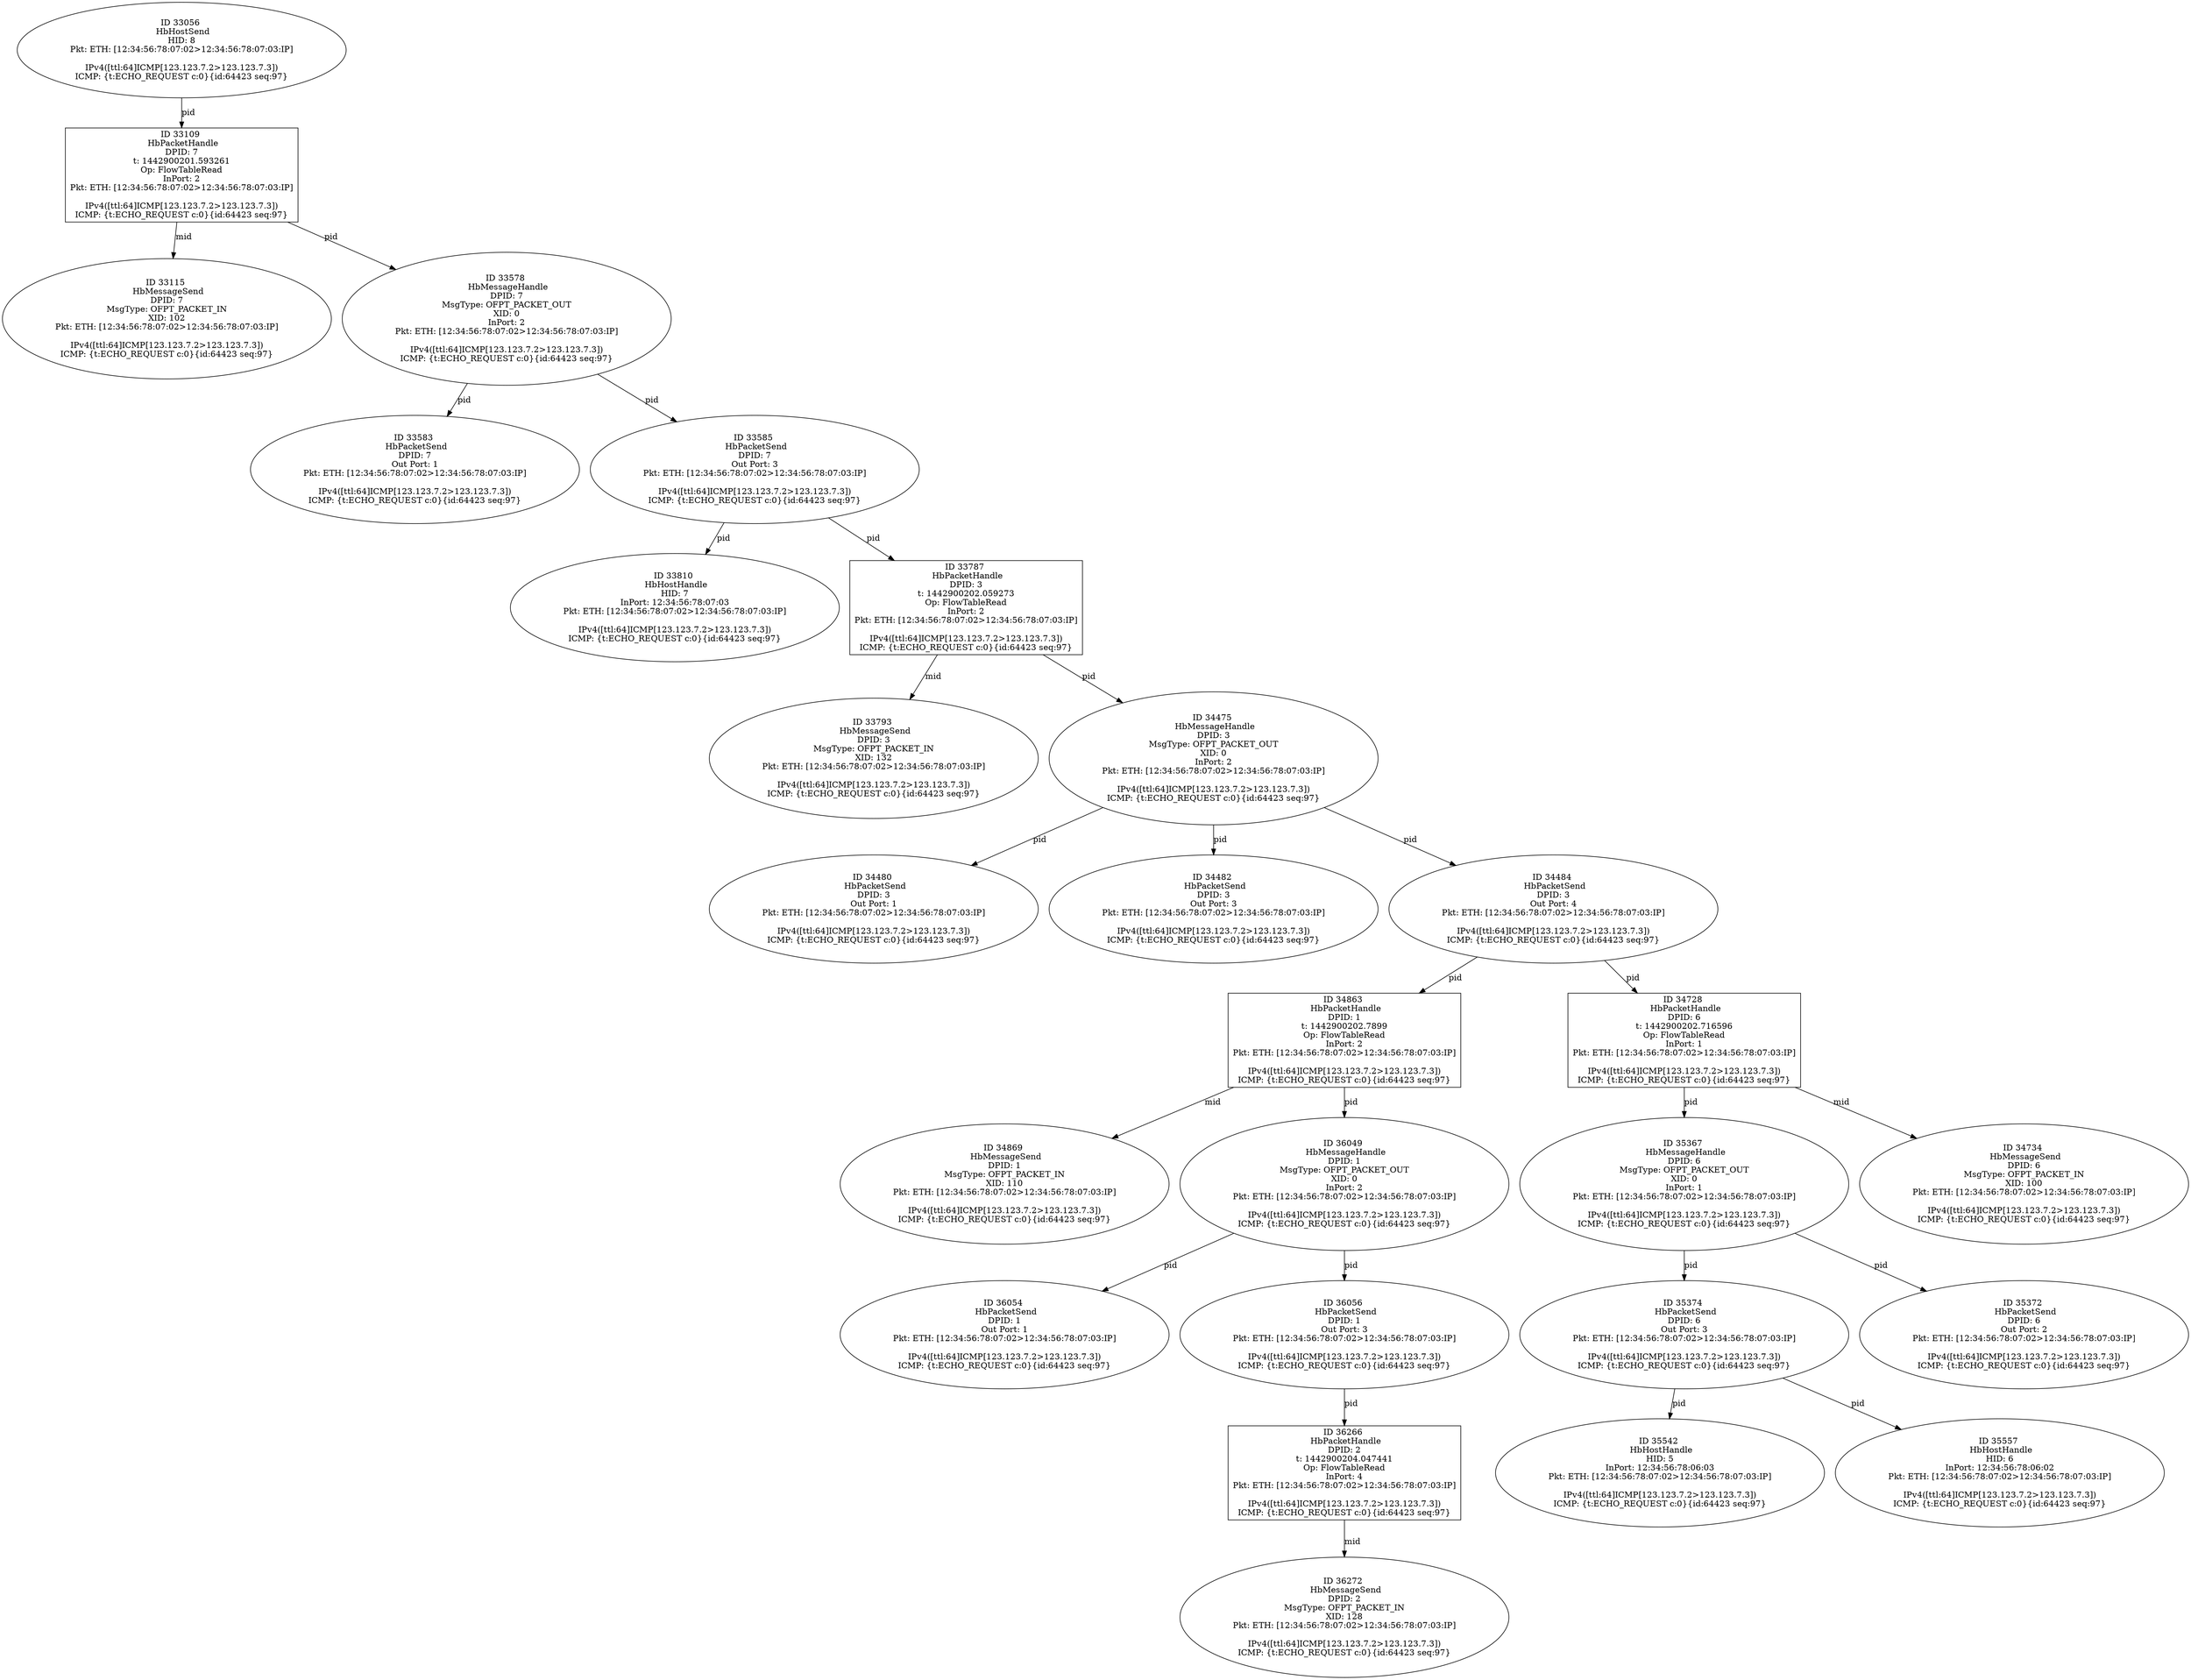 strict digraph G {
33793 [shape=oval, event=<hb_events.HbMessageSend object at 0x10ed388d0>, label="ID 33793 
 HbMessageSend
DPID: 3
MsgType: OFPT_PACKET_IN
XID: 132
Pkt: ETH: [12:34:56:78:07:02>12:34:56:78:07:03:IP]

IPv4([ttl:64]ICMP[123.123.7.2>123.123.7.3])
ICMP: {t:ECHO_REQUEST c:0}{id:64423 seq:97}"];
36054 [shape=oval, event=<hb_events.HbPacketSend object at 0x10f463cd0>, label="ID 36054 
 HbPacketSend
DPID: 1
Out Port: 1
Pkt: ETH: [12:34:56:78:07:02>12:34:56:78:07:03:IP]

IPv4([ttl:64]ICMP[123.123.7.2>123.123.7.3])
ICMP: {t:ECHO_REQUEST c:0}{id:64423 seq:97}"];
33810 [shape=oval, event=<hb_events.HbHostHandle object at 0x10ed5a3d0>, label="ID 33810 
 HbHostHandle
HID: 7
InPort: 12:34:56:78:07:03
Pkt: ETH: [12:34:56:78:07:02>12:34:56:78:07:03:IP]

IPv4([ttl:64]ICMP[123.123.7.2>123.123.7.3])
ICMP: {t:ECHO_REQUEST c:0}{id:64423 seq:97}"];
35374 [shape=oval, event=<hb_events.HbPacketSend object at 0x10f199d50>, label="ID 35374 
 HbPacketSend
DPID: 6
Out Port: 3
Pkt: ETH: [12:34:56:78:07:02>12:34:56:78:07:03:IP]

IPv4([ttl:64]ICMP[123.123.7.2>123.123.7.3])
ICMP: {t:ECHO_REQUEST c:0}{id:64423 seq:97}"];
34863 [shape=box, event=<hb_events.HbPacketHandle object at 0x10eff3bd0>, label="ID 34863 
 HbPacketHandle
DPID: 1
t: 1442900202.7899
Op: FlowTableRead
InPort: 2
Pkt: ETH: [12:34:56:78:07:02>12:34:56:78:07:03:IP]

IPv4([ttl:64]ICMP[123.123.7.2>123.123.7.3])
ICMP: {t:ECHO_REQUEST c:0}{id:64423 seq:97}"];
33056 [shape=oval, event=<hb_events.HbHostSend object at 0x10ec11910>, label="ID 33056 
 HbHostSend
HID: 8
Pkt: ETH: [12:34:56:78:07:02>12:34:56:78:07:03:IP]

IPv4([ttl:64]ICMP[123.123.7.2>123.123.7.3])
ICMP: {t:ECHO_REQUEST c:0}{id:64423 seq:97}"];
36272 [shape=oval, event=<hb_events.HbMessageSend object at 0x10f52c8d0>, label="ID 36272 
 HbMessageSend
DPID: 2
MsgType: OFPT_PACKET_IN
XID: 128
Pkt: ETH: [12:34:56:78:07:02>12:34:56:78:07:03:IP]

IPv4([ttl:64]ICMP[123.123.7.2>123.123.7.3])
ICMP: {t:ECHO_REQUEST c:0}{id:64423 seq:97}"];
35367 [shape=oval, event=<hb_events.HbMessageHandle object at 0x10f199710>, label="ID 35367 
 HbMessageHandle
DPID: 6
MsgType: OFPT_PACKET_OUT
XID: 0
InPort: 1
Pkt: ETH: [12:34:56:78:07:02>12:34:56:78:07:03:IP]

IPv4([ttl:64]ICMP[123.123.7.2>123.123.7.3])
ICMP: {t:ECHO_REQUEST c:0}{id:64423 seq:97}"];
34728 [shape=box, event=<hb_events.HbPacketHandle object at 0x10ef7fc50>, label="ID 34728 
 HbPacketHandle
DPID: 6
t: 1442900202.716596
Op: FlowTableRead
InPort: 1
Pkt: ETH: [12:34:56:78:07:02>12:34:56:78:07:03:IP]

IPv4([ttl:64]ICMP[123.123.7.2>123.123.7.3])
ICMP: {t:ECHO_REQUEST c:0}{id:64423 seq:97}"];
36266 [shape=box, event=<hb_events.HbPacketHandle object at 0x10f51e410>, label="ID 36266 
 HbPacketHandle
DPID: 2
t: 1442900204.047441
Op: FlowTableRead
InPort: 4
Pkt: ETH: [12:34:56:78:07:02>12:34:56:78:07:03:IP]

IPv4([ttl:64]ICMP[123.123.7.2>123.123.7.3])
ICMP: {t:ECHO_REQUEST c:0}{id:64423 seq:97}"];
34475 [shape=oval, event=<hb_events.HbMessageHandle object at 0x10eed7510>, label="ID 34475 
 HbMessageHandle
DPID: 3
MsgType: OFPT_PACKET_OUT
XID: 0
InPort: 2
Pkt: ETH: [12:34:56:78:07:02>12:34:56:78:07:03:IP]

IPv4([ttl:64]ICMP[123.123.7.2>123.123.7.3])
ICMP: {t:ECHO_REQUEST c:0}{id:64423 seq:97}"];
35372 [shape=oval, event=<hb_events.HbPacketSend object at 0x10f199bd0>, label="ID 35372 
 HbPacketSend
DPID: 6
Out Port: 2
Pkt: ETH: [12:34:56:78:07:02>12:34:56:78:07:03:IP]

IPv4([ttl:64]ICMP[123.123.7.2>123.123.7.3])
ICMP: {t:ECHO_REQUEST c:0}{id:64423 seq:97}"];
34734 [shape=oval, event=<hb_events.HbMessageSend object at 0x10ef92790>, label="ID 34734 
 HbMessageSend
DPID: 6
MsgType: OFPT_PACKET_IN
XID: 100
Pkt: ETH: [12:34:56:78:07:02>12:34:56:78:07:03:IP]

IPv4([ttl:64]ICMP[123.123.7.2>123.123.7.3])
ICMP: {t:ECHO_REQUEST c:0}{id:64423 seq:97}"];
33583 [shape=oval, event=<hb_events.HbPacketSend object at 0x10ece9550>, label="ID 33583 
 HbPacketSend
DPID: 7
Out Port: 1
Pkt: ETH: [12:34:56:78:07:02>12:34:56:78:07:03:IP]

IPv4([ttl:64]ICMP[123.123.7.2>123.123.7.3])
ICMP: {t:ECHO_REQUEST c:0}{id:64423 seq:97}"];
34480 [shape=oval, event=<hb_events.HbPacketSend object at 0x10eed7a10>, label="ID 34480 
 HbPacketSend
DPID: 3
Out Port: 1
Pkt: ETH: [12:34:56:78:07:02>12:34:56:78:07:03:IP]

IPv4([ttl:64]ICMP[123.123.7.2>123.123.7.3])
ICMP: {t:ECHO_REQUEST c:0}{id:64423 seq:97}"];
33585 [shape=oval, event=<hb_events.HbPacketSend object at 0x10ece9790>, label="ID 33585 
 HbPacketSend
DPID: 7
Out Port: 3
Pkt: ETH: [12:34:56:78:07:02>12:34:56:78:07:03:IP]

IPv4([ttl:64]ICMP[123.123.7.2>123.123.7.3])
ICMP: {t:ECHO_REQUEST c:0}{id:64423 seq:97}"];
34482 [shape=oval, event=<hb_events.HbPacketSend object at 0x10eed7c50>, label="ID 34482 
 HbPacketSend
DPID: 3
Out Port: 3
Pkt: ETH: [12:34:56:78:07:02>12:34:56:78:07:03:IP]

IPv4([ttl:64]ICMP[123.123.7.2>123.123.7.3])
ICMP: {t:ECHO_REQUEST c:0}{id:64423 seq:97}"];
34484 [shape=oval, event=<hb_events.HbPacketSend object at 0x10eed7e90>, label="ID 34484 
 HbPacketSend
DPID: 3
Out Port: 4
Pkt: ETH: [12:34:56:78:07:02>12:34:56:78:07:03:IP]

IPv4([ttl:64]ICMP[123.123.7.2>123.123.7.3])
ICMP: {t:ECHO_REQUEST c:0}{id:64423 seq:97}"];
34869 [shape=oval, event=<hb_events.HbMessageSend object at 0x10eff9190>, label="ID 34869 
 HbMessageSend
DPID: 1
MsgType: OFPT_PACKET_IN
XID: 110
Pkt: ETH: [12:34:56:78:07:02>12:34:56:78:07:03:IP]

IPv4([ttl:64]ICMP[123.123.7.2>123.123.7.3])
ICMP: {t:ECHO_REQUEST c:0}{id:64423 seq:97}"];
36049 [shape=oval, event=<hb_events.HbMessageHandle object at 0x10f4637d0>, label="ID 36049 
 HbMessageHandle
DPID: 1
MsgType: OFPT_PACKET_OUT
XID: 0
InPort: 2
Pkt: ETH: [12:34:56:78:07:02>12:34:56:78:07:03:IP]

IPv4([ttl:64]ICMP[123.123.7.2>123.123.7.3])
ICMP: {t:ECHO_REQUEST c:0}{id:64423 seq:97}"];
33109 [shape=box, event=<hb_events.HbPacketHandle object at 0x10ec24490>, label="ID 33109 
 HbPacketHandle
DPID: 7
t: 1442900201.593261
Op: FlowTableRead
InPort: 2
Pkt: ETH: [12:34:56:78:07:02>12:34:56:78:07:03:IP]

IPv4([ttl:64]ICMP[123.123.7.2>123.123.7.3])
ICMP: {t:ECHO_REQUEST c:0}{id:64423 seq:97}"];
35542 [shape=oval, event=<hb_events.HbHostHandle object at 0x10f2150d0>, label="ID 35542 
 HbHostHandle
HID: 5
InPort: 12:34:56:78:06:03
Pkt: ETH: [12:34:56:78:07:02>12:34:56:78:07:03:IP]

IPv4([ttl:64]ICMP[123.123.7.2>123.123.7.3])
ICMP: {t:ECHO_REQUEST c:0}{id:64423 seq:97}"];
36056 [shape=oval, event=<hb_events.HbPacketSend object at 0x10f44f050>, label="ID 36056 
 HbPacketSend
DPID: 1
Out Port: 3
Pkt: ETH: [12:34:56:78:07:02>12:34:56:78:07:03:IP]

IPv4([ttl:64]ICMP[123.123.7.2>123.123.7.3])
ICMP: {t:ECHO_REQUEST c:0}{id:64423 seq:97}"];
33115 [shape=oval, event=<hb_events.HbMessageSend object at 0x10ec24bd0>, label="ID 33115 
 HbMessageSend
DPID: 7
MsgType: OFPT_PACKET_IN
XID: 102
Pkt: ETH: [12:34:56:78:07:02>12:34:56:78:07:03:IP]

IPv4([ttl:64]ICMP[123.123.7.2>123.123.7.3])
ICMP: {t:ECHO_REQUEST c:0}{id:64423 seq:97}"];
35557 [shape=oval, event=<hb_events.HbHostHandle object at 0x10f229bd0>, label="ID 35557 
 HbHostHandle
HID: 6
InPort: 12:34:56:78:06:02
Pkt: ETH: [12:34:56:78:07:02>12:34:56:78:07:03:IP]

IPv4([ttl:64]ICMP[123.123.7.2>123.123.7.3])
ICMP: {t:ECHO_REQUEST c:0}{id:64423 seq:97}"];
33787 [shape=box, event=<hb_events.HbPacketHandle object at 0x10ed3fb10>, label="ID 33787 
 HbPacketHandle
DPID: 3
t: 1442900202.059273
Op: FlowTableRead
InPort: 2
Pkt: ETH: [12:34:56:78:07:02>12:34:56:78:07:03:IP]

IPv4([ttl:64]ICMP[123.123.7.2>123.123.7.3])
ICMP: {t:ECHO_REQUEST c:0}{id:64423 seq:97}"];
33578 [shape=oval, event=<hb_events.HbMessageHandle object at 0x10ece9050>, label="ID 33578 
 HbMessageHandle
DPID: 7
MsgType: OFPT_PACKET_OUT
XID: 0
InPort: 2
Pkt: ETH: [12:34:56:78:07:02>12:34:56:78:07:03:IP]

IPv4([ttl:64]ICMP[123.123.7.2>123.123.7.3])
ICMP: {t:ECHO_REQUEST c:0}{id:64423 seq:97}"];
33056 -> 33109  [rel=pid, label=pid];
35367 -> 35372  [rel=pid, label=pid];
35367 -> 35374  [rel=pid, label=pid];
34728 -> 34734  [rel=mid, label=mid];
34728 -> 35367  [rel=pid, label=pid];
36266 -> 36272  [rel=mid, label=mid];
34475 -> 34480  [rel=pid, label=pid];
34475 -> 34482  [rel=pid, label=pid];
34475 -> 34484  [rel=pid, label=pid];
35374 -> 35557  [rel=pid, label=pid];
35374 -> 35542  [rel=pid, label=pid];
34863 -> 36049  [rel=pid, label=pid];
34863 -> 34869  [rel=mid, label=mid];
33585 -> 33810  [rel=pid, label=pid];
33585 -> 33787  [rel=pid, label=pid];
34484 -> 34728  [rel=pid, label=pid];
34484 -> 34863  [rel=pid, label=pid];
36049 -> 36056  [rel=pid, label=pid];
36049 -> 36054  [rel=pid, label=pid];
33109 -> 33578  [rel=pid, label=pid];
33109 -> 33115  [rel=mid, label=mid];
36056 -> 36266  [rel=pid, label=pid];
33787 -> 33793  [rel=mid, label=mid];
33787 -> 34475  [rel=pid, label=pid];
33578 -> 33585  [rel=pid, label=pid];
33578 -> 33583  [rel=pid, label=pid];
}
